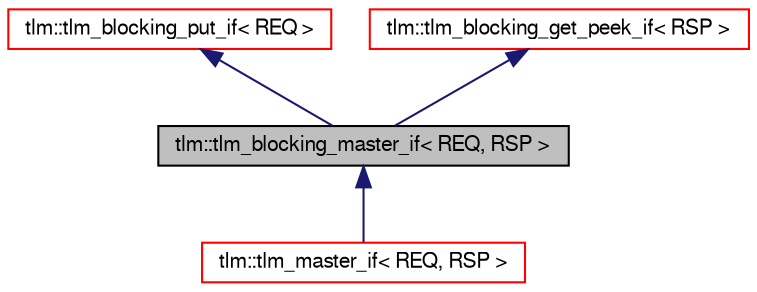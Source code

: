 digraph G
{
  edge [fontname="FreeSans",fontsize="10",labelfontname="FreeSans",labelfontsize="10"];
  node [fontname="FreeSans",fontsize="10",shape=record];
  Node1 [label="tlm::tlm_blocking_master_if\< REQ, RSP \>",height=0.2,width=0.4,color="black", fillcolor="grey75", style="filled" fontcolor="black"];
  Node2 -> Node1 [dir=back,color="midnightblue",fontsize="10",style="solid",fontname="FreeSans"];
  Node2 [label="tlm::tlm_blocking_put_if\< REQ \>",height=0.2,width=0.4,color="red", fillcolor="white", style="filled",URL="$a00066.html"];
  Node3 -> Node1 [dir=back,color="midnightblue",fontsize="10",style="solid",fontname="FreeSans"];
  Node3 [label="tlm::tlm_blocking_get_peek_if\< RSP \>",height=0.2,width=0.4,color="red", fillcolor="white", style="filled",URL="$a00063.html"];
  Node1 -> Node4 [dir=back,color="midnightblue",fontsize="10",style="solid",fontname="FreeSans"];
  Node4 [label="tlm::tlm_master_if\< REQ, RSP \>",height=0.2,width=0.4,color="red", fillcolor="white", style="filled",URL="$a00094.html"];
}
